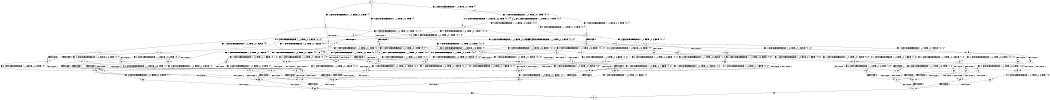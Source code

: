 digraph BCG {
size = "7, 10.5";
center = TRUE;
node [shape = circle];
0 [peripheries = 2];
0 -> 1 [label = "EX !1 !ATOMIC_EXCH_BRANCH (1, +0, TRUE, +0, 1, TRUE) !{}"];
0 -> 2 [label = "EX !2 !ATOMIC_EXCH_BRANCH (1, +0, FALSE, +0, 3, TRUE) !{}"];
0 -> 3 [label = "EX !0 !ATOMIC_EXCH_BRANCH (1, +1, TRUE, +0, 2, TRUE) !{}"];
1 -> 4 [label = "EX !2 !ATOMIC_EXCH_BRANCH (1, +0, FALSE, +0, 3, TRUE) !{0, 1}"];
1 -> 5 [label = "EX !0 !ATOMIC_EXCH_BRANCH (1, +1, TRUE, +0, 2, TRUE) !{0, 1}"];
1 -> 6 [label = "EX !1 !ATOMIC_EXCH_BRANCH (1, +0, TRUE, +0, 1, TRUE) !{0, 1}"];
2 -> 7 [label = "TERMINATE !2"];
2 -> 8 [label = "EX !1 !ATOMIC_EXCH_BRANCH (1, +0, TRUE, +0, 1, TRUE) !{0, 1, 2}"];
2 -> 9 [label = "EX !0 !ATOMIC_EXCH_BRANCH (1, +1, TRUE, +0, 2, TRUE) !{0, 1, 2}"];
3 -> 10 [label = "TERMINATE !0"];
3 -> 11 [label = "EX !1 !ATOMIC_EXCH_BRANCH (1, +0, TRUE, +0, 1, FALSE) !{0}"];
3 -> 12 [label = "EX !2 !ATOMIC_EXCH_BRANCH (1, +0, FALSE, +0, 3, FALSE) !{0}"];
4 -> 13 [label = "TERMINATE !2"];
4 -> 14 [label = "EX !0 !ATOMIC_EXCH_BRANCH (1, +1, TRUE, +0, 2, TRUE) !{0, 1, 2}"];
4 -> 8 [label = "EX !1 !ATOMIC_EXCH_BRANCH (1, +0, TRUE, +0, 1, TRUE) !{0, 1, 2}"];
5 -> 15 [label = "TERMINATE !0"];
5 -> 16 [label = "EX !2 !ATOMIC_EXCH_BRANCH (1, +0, FALSE, +0, 3, FALSE) !{0, 1}"];
5 -> 17 [label = "EX !1 !ATOMIC_EXCH_BRANCH (1, +0, TRUE, +0, 1, FALSE) !{0, 1}"];
6 -> 4 [label = "EX !2 !ATOMIC_EXCH_BRANCH (1, +0, FALSE, +0, 3, TRUE) !{0, 1}"];
6 -> 5 [label = "EX !0 !ATOMIC_EXCH_BRANCH (1, +1, TRUE, +0, 2, TRUE) !{0, 1}"];
6 -> 6 [label = "EX !1 !ATOMIC_EXCH_BRANCH (1, +0, TRUE, +0, 1, TRUE) !{0, 1}"];
7 -> 18 [label = "EX !1 !ATOMIC_EXCH_BRANCH (1, +0, TRUE, +0, 1, TRUE) !{0, 1}"];
7 -> 19 [label = "EX !0 !ATOMIC_EXCH_BRANCH (1, +1, TRUE, +0, 2, TRUE) !{0, 1}"];
8 -> 13 [label = "TERMINATE !2"];
8 -> 14 [label = "EX !0 !ATOMIC_EXCH_BRANCH (1, +1, TRUE, +0, 2, TRUE) !{0, 1, 2}"];
8 -> 8 [label = "EX !1 !ATOMIC_EXCH_BRANCH (1, +0, TRUE, +0, 1, TRUE) !{0, 1, 2}"];
9 -> 20 [label = "TERMINATE !2"];
9 -> 21 [label = "TERMINATE !0"];
9 -> 22 [label = "EX !1 !ATOMIC_EXCH_BRANCH (1, +0, TRUE, +0, 1, FALSE) !{0, 1, 2}"];
10 -> 23 [label = "EX !1 !ATOMIC_EXCH_BRANCH (1, +0, TRUE, +0, 1, FALSE) !{}"];
10 -> 24 [label = "EX !2 !ATOMIC_EXCH_BRANCH (1, +0, FALSE, +0, 3, FALSE) !{}"];
11 -> 25 [label = "TERMINATE !1"];
11 -> 26 [label = "TERMINATE !0"];
11 -> 27 [label = "EX !2 !ATOMIC_EXCH_BRANCH (1, +0, FALSE, +0, 3, TRUE) !{0, 1}"];
12 -> 28 [label = "TERMINATE !0"];
12 -> 29 [label = "EX !1 !ATOMIC_EXCH_BRANCH (1, +0, TRUE, +0, 1, FALSE) !{0, 1, 2}"];
12 -> 30 [label = "EX !2 !ATOMIC_EXCH_BRANCH (1, +1, TRUE, +0, 3, FALSE) !{0, 1, 2}"];
13 -> 31 [label = "EX !0 !ATOMIC_EXCH_BRANCH (1, +1, TRUE, +0, 2, TRUE) !{0, 1}"];
13 -> 18 [label = "EX !1 !ATOMIC_EXCH_BRANCH (1, +0, TRUE, +0, 1, TRUE) !{0, 1}"];
14 -> 32 [label = "TERMINATE !2"];
14 -> 33 [label = "TERMINATE !0"];
14 -> 22 [label = "EX !1 !ATOMIC_EXCH_BRANCH (1, +0, TRUE, +0, 1, FALSE) !{0, 1, 2}"];
15 -> 34 [label = "EX !2 !ATOMIC_EXCH_BRANCH (1, +0, FALSE, +0, 3, FALSE) !{1}"];
15 -> 35 [label = "EX !1 !ATOMIC_EXCH_BRANCH (1, +0, TRUE, +0, 1, FALSE) !{1}"];
16 -> 36 [label = "TERMINATE !0"];
16 -> 37 [label = "EX !2 !ATOMIC_EXCH_BRANCH (1, +1, TRUE, +0, 3, FALSE) !{0, 1, 2}"];
16 -> 29 [label = "EX !1 !ATOMIC_EXCH_BRANCH (1, +0, TRUE, +0, 1, FALSE) !{0, 1, 2}"];
17 -> 25 [label = "TERMINATE !1"];
17 -> 26 [label = "TERMINATE !0"];
17 -> 27 [label = "EX !2 !ATOMIC_EXCH_BRANCH (1, +0, FALSE, +0, 3, TRUE) !{0, 1}"];
18 -> 31 [label = "EX !0 !ATOMIC_EXCH_BRANCH (1, +1, TRUE, +0, 2, TRUE) !{0, 1}"];
18 -> 18 [label = "EX !1 !ATOMIC_EXCH_BRANCH (1, +0, TRUE, +0, 1, TRUE) !{0, 1}"];
19 -> 38 [label = "TERMINATE !0"];
19 -> 39 [label = "EX !1 !ATOMIC_EXCH_BRANCH (1, +0, TRUE, +0, 1, FALSE) !{0, 1}"];
20 -> 38 [label = "TERMINATE !0"];
20 -> 39 [label = "EX !1 !ATOMIC_EXCH_BRANCH (1, +0, TRUE, +0, 1, FALSE) !{0, 1}"];
21 -> 38 [label = "TERMINATE !2"];
21 -> 40 [label = "EX !1 !ATOMIC_EXCH_BRANCH (1, +0, TRUE, +0, 1, FALSE) !{1, 2}"];
22 -> 41 [label = "TERMINATE !1"];
22 -> 42 [label = "TERMINATE !2"];
22 -> 43 [label = "TERMINATE !0"];
23 -> 44 [label = "TERMINATE !1"];
23 -> 45 [label = "EX !2 !ATOMIC_EXCH_BRANCH (1, +0, FALSE, +0, 3, TRUE) !{1}"];
24 -> 46 [label = "EX !1 !ATOMIC_EXCH_BRANCH (1, +0, TRUE, +0, 1, FALSE) !{1, 2}"];
24 -> 47 [label = "EX !2 !ATOMIC_EXCH_BRANCH (1, +1, TRUE, +0, 3, FALSE) !{1, 2}"];
25 -> 44 [label = "TERMINATE !0"];
25 -> 48 [label = "EX !2 !ATOMIC_EXCH_BRANCH (1, +0, FALSE, +0, 3, TRUE) !{0}"];
26 -> 44 [label = "TERMINATE !1"];
26 -> 45 [label = "EX !2 !ATOMIC_EXCH_BRANCH (1, +0, FALSE, +0, 3, TRUE) !{1}"];
27 -> 41 [label = "TERMINATE !1"];
27 -> 42 [label = "TERMINATE !2"];
27 -> 43 [label = "TERMINATE !0"];
28 -> 46 [label = "EX !1 !ATOMIC_EXCH_BRANCH (1, +0, TRUE, +0, 1, FALSE) !{1, 2}"];
28 -> 47 [label = "EX !2 !ATOMIC_EXCH_BRANCH (1, +1, TRUE, +0, 3, FALSE) !{1, 2}"];
29 -> 49 [label = "TERMINATE !1"];
29 -> 50 [label = "TERMINATE !0"];
29 -> 51 [label = "EX !2 !ATOMIC_EXCH_BRANCH (1, +1, TRUE, +0, 3, TRUE) !{0, 1, 2}"];
30 -> 20 [label = "TERMINATE !2"];
30 -> 21 [label = "TERMINATE !0"];
30 -> 22 [label = "EX !1 !ATOMIC_EXCH_BRANCH (1, +0, TRUE, +0, 1, FALSE) !{0, 1, 2}"];
31 -> 52 [label = "TERMINATE !0"];
31 -> 39 [label = "EX !1 !ATOMIC_EXCH_BRANCH (1, +0, TRUE, +0, 1, FALSE) !{0, 1}"];
32 -> 52 [label = "TERMINATE !0"];
32 -> 39 [label = "EX !1 !ATOMIC_EXCH_BRANCH (1, +0, TRUE, +0, 1, FALSE) !{0, 1}"];
33 -> 52 [label = "TERMINATE !2"];
33 -> 40 [label = "EX !1 !ATOMIC_EXCH_BRANCH (1, +0, TRUE, +0, 1, FALSE) !{1, 2}"];
34 -> 53 [label = "EX !2 !ATOMIC_EXCH_BRANCH (1, +1, TRUE, +0, 3, FALSE) !{1, 2}"];
34 -> 46 [label = "EX !1 !ATOMIC_EXCH_BRANCH (1, +0, TRUE, +0, 1, FALSE) !{1, 2}"];
35 -> 44 [label = "TERMINATE !1"];
35 -> 45 [label = "EX !2 !ATOMIC_EXCH_BRANCH (1, +0, FALSE, +0, 3, TRUE) !{1}"];
36 -> 53 [label = "EX !2 !ATOMIC_EXCH_BRANCH (1, +1, TRUE, +0, 3, FALSE) !{1, 2}"];
36 -> 46 [label = "EX !1 !ATOMIC_EXCH_BRANCH (1, +0, TRUE, +0, 1, FALSE) !{1, 2}"];
37 -> 32 [label = "TERMINATE !2"];
37 -> 33 [label = "TERMINATE !0"];
37 -> 22 [label = "EX !1 !ATOMIC_EXCH_BRANCH (1, +0, TRUE, +0, 1, FALSE) !{0, 1, 2}"];
38 -> 54 [label = "EX !1 !ATOMIC_EXCH_BRANCH (1, +0, TRUE, +0, 1, FALSE) !{1}"];
39 -> 55 [label = "TERMINATE !1"];
39 -> 56 [label = "TERMINATE !0"];
40 -> 57 [label = "TERMINATE !1"];
40 -> 56 [label = "TERMINATE !2"];
41 -> 55 [label = "TERMINATE !2"];
41 -> 57 [label = "TERMINATE !0"];
42 -> 55 [label = "TERMINATE !1"];
42 -> 56 [label = "TERMINATE !0"];
43 -> 57 [label = "TERMINATE !1"];
43 -> 56 [label = "TERMINATE !2"];
44 -> 58 [label = "EX !2 !ATOMIC_EXCH_BRANCH (1, +0, FALSE, +0, 3, TRUE) !{}"];
45 -> 57 [label = "TERMINATE !1"];
45 -> 56 [label = "TERMINATE !2"];
46 -> 59 [label = "TERMINATE !1"];
46 -> 60 [label = "EX !2 !ATOMIC_EXCH_BRANCH (1, +1, TRUE, +0, 3, TRUE) !{1, 2}"];
47 -> 38 [label = "TERMINATE !2"];
47 -> 40 [label = "EX !1 !ATOMIC_EXCH_BRANCH (1, +0, TRUE, +0, 1, FALSE) !{1, 2}"];
48 -> 55 [label = "TERMINATE !2"];
48 -> 57 [label = "TERMINATE !0"];
49 -> 59 [label = "TERMINATE !0"];
49 -> 61 [label = "EX !2 !ATOMIC_EXCH_BRANCH (1, +1, TRUE, +0, 3, TRUE) !{0, 2}"];
50 -> 59 [label = "TERMINATE !1"];
50 -> 60 [label = "EX !2 !ATOMIC_EXCH_BRANCH (1, +1, TRUE, +0, 3, TRUE) !{1, 2}"];
51 -> 62 [label = "TERMINATE !1"];
51 -> 63 [label = "TERMINATE !2"];
51 -> 64 [label = "TERMINATE !0"];
52 -> 54 [label = "EX !1 !ATOMIC_EXCH_BRANCH (1, +0, TRUE, +0, 1, FALSE) !{1}"];
53 -> 52 [label = "TERMINATE !2"];
53 -> 40 [label = "EX !1 !ATOMIC_EXCH_BRANCH (1, +0, TRUE, +0, 1, FALSE) !{1, 2}"];
54 -> 65 [label = "TERMINATE !1"];
55 -> 65 [label = "TERMINATE !0"];
56 -> 65 [label = "TERMINATE !1"];
57 -> 65 [label = "TERMINATE !2"];
58 -> 65 [label = "TERMINATE !2"];
59 -> 66 [label = "EX !2 !ATOMIC_EXCH_BRANCH (1, +1, TRUE, +0, 3, TRUE) !{2}"];
60 -> 67 [label = "TERMINATE !1"];
60 -> 68 [label = "TERMINATE !2"];
61 -> 69 [label = "TERMINATE !2"];
61 -> 67 [label = "TERMINATE !0"];
62 -> 69 [label = "TERMINATE !2"];
62 -> 67 [label = "TERMINATE !0"];
63 -> 69 [label = "TERMINATE !1"];
63 -> 68 [label = "TERMINATE !0"];
64 -> 67 [label = "TERMINATE !1"];
64 -> 68 [label = "TERMINATE !2"];
65 -> 70 [label = "exit"];
66 -> 71 [label = "TERMINATE !2"];
67 -> 71 [label = "TERMINATE !2"];
68 -> 71 [label = "TERMINATE !1"];
69 -> 71 [label = "TERMINATE !0"];
71 -> 70 [label = "exit"];
}
